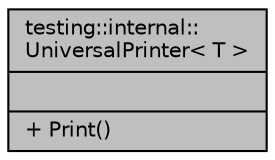 digraph "testing::internal::UniversalPrinter&lt; T &gt;"
{
 // LATEX_PDF_SIZE
  edge [fontname="Helvetica",fontsize="10",labelfontname="Helvetica",labelfontsize="10"];
  node [fontname="Helvetica",fontsize="10",shape=record];
  Node1 [label="{testing::internal::\lUniversalPrinter\< T \>\n||+ Print()\l}",height=0.2,width=0.4,color="black", fillcolor="grey75", style="filled", fontcolor="black",tooltip=" "];
}
